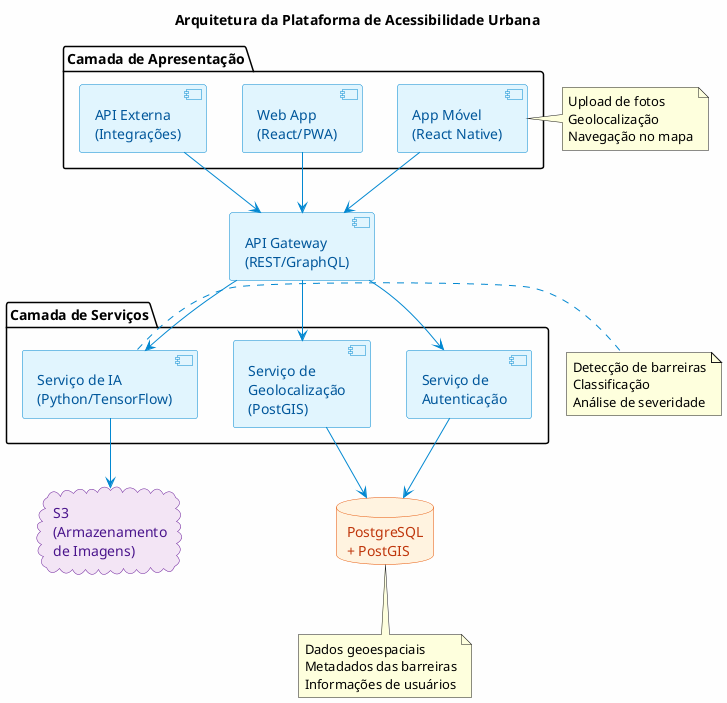 @startuml
!define RECTANGLE class
skinparam backgroundColor #FEFEFE
skinparam component {
    BackgroundColor #E1F5FE
    BorderColor #0288D1
    FontColor #01579B
    ArrowColor #0288D1
}
skinparam database {
    BackgroundColor #FFF3E0
    BorderColor #E65100
    FontColor #BF360C
}
skinparam cloud {
    BackgroundColor #F3E5F5
    BorderColor #6A1B9A
    FontColor #4A148C
}
title Arquitetura da Plataforma de Acessibilidade Urbana

package "Camada de Apresentação" {
    component "App Móvel\n(React Native)" as AppMobile
    component "Web App\n(React/PWA)" as WebApp
    component "API Externa\n(Integrações)" as APIExterna
}
component "API Gateway\n(REST/GraphQL)" as APIGateway
package "Camada de Serviços" {
    component "Serviço de IA\n(Python/TensorFlow)" as ServicoIA
    component "Serviço de\nGeolocalização\n(PostGIS)" as ServicoGeo
    component "Serviço de\nAutenticação" as ServicoAuth
}
database "PostgreSQL\n+ PostGIS" as DB
cloud "S3\n(Armazenamento\nde Imagens)" as S3

AppMobile --> APIGateway
WebApp --> APIGateway
APIExterna --> APIGateway
APIGateway --> ServicoIA
APIGateway --> ServicoGeo
APIGateway --> ServicoAuth
ServicoGeo --> DB
ServicoIA --> S3
ServicoAuth --> DB

note right of AppMobile
    Upload de fotos
    Geolocalização
    Navegação no mapa
end note
note right of ServicoIA
    Detecção de barreiras
    Classificação
    Análise de severidade
end note
note bottom of DB
    Dados geoespaciais
    Metadados das barreiras
    Informações de usuários
end note
@enduml
